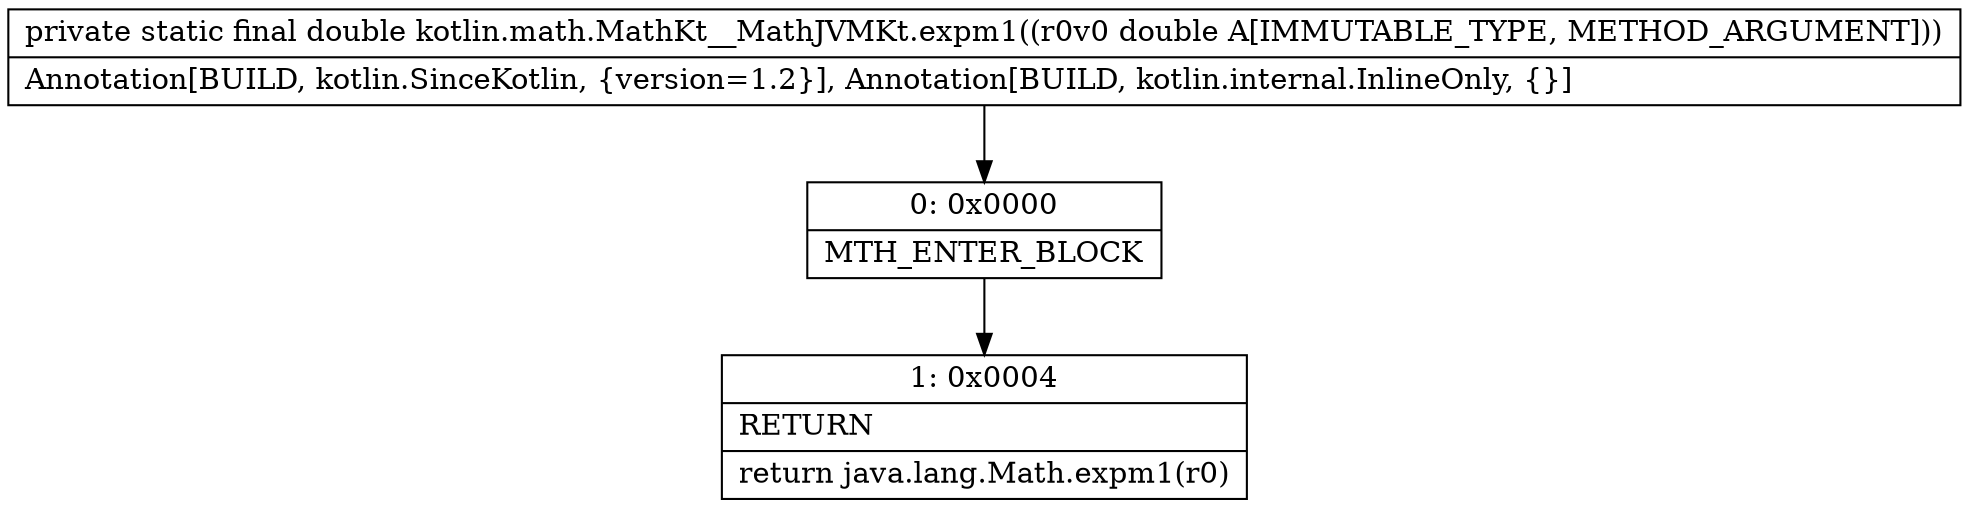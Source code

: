 digraph "CFG forkotlin.math.MathKt__MathJVMKt.expm1(D)D" {
Node_0 [shape=record,label="{0\:\ 0x0000|MTH_ENTER_BLOCK\l}"];
Node_1 [shape=record,label="{1\:\ 0x0004|RETURN\l|return java.lang.Math.expm1(r0)\l}"];
MethodNode[shape=record,label="{private static final double kotlin.math.MathKt__MathJVMKt.expm1((r0v0 double A[IMMUTABLE_TYPE, METHOD_ARGUMENT]))  | Annotation[BUILD, kotlin.SinceKotlin, \{version=1.2\}], Annotation[BUILD, kotlin.internal.InlineOnly, \{\}]\l}"];
MethodNode -> Node_0;
Node_0 -> Node_1;
}

